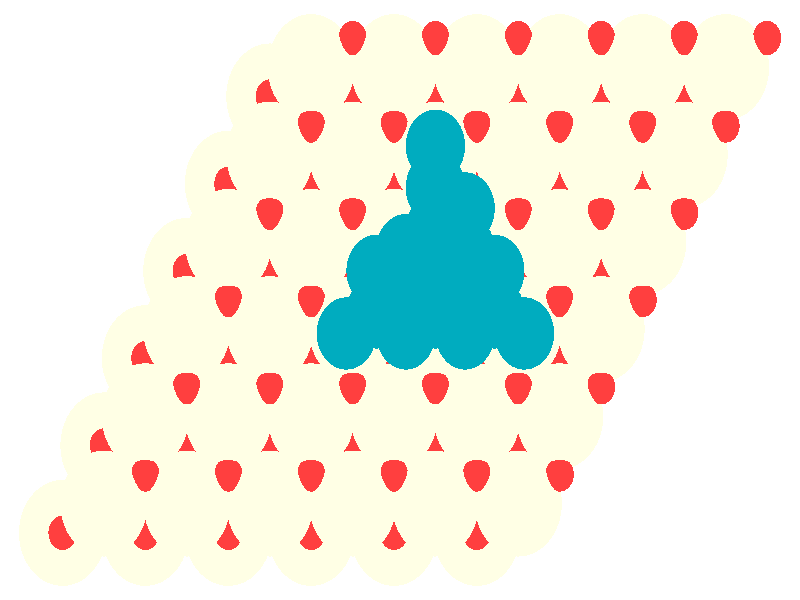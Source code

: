 #include "colors.inc"
#include "finish.inc"

global_settings {assumed_gamma 1 max_trace_level 6}
background {color White}
camera {orthographic
  right -37.48*x up 23.11*y
  direction 1.00*z
  location <0,0,50.00> look_at <0,0,0>}
light_source {<  2.00,   3.00,  40.00> color White
  area_light <0.70, 0, 0>, <0, 0.70, 0>, 3, 3
  adaptive 1 jitter}

#declare simple = finish {phong 0.7}
#declare pale = finish {ambient .5 diffuse .85 roughness .001 specular 0.200 }
#declare intermediate = finish {ambient 0.3 diffuse 0.6 specular 0.10 roughness 0.04 }
#declare vmd = finish {ambient .0 diffuse .65 phong 0.1 phong_size 40. specular 0.500 }
#declare jmol = finish {ambient .2 diffuse .6 specular 1 roughness .001 metallic}
#declare ase2 = finish {ambient 0.05 brilliance 3 diffuse 0.6 metallic specular 0.70 roughness 0.04 reflection 0.15}
#declare ase3 = finish {ambient .15 brilliance 2 diffuse .6 metallic specular 1. roughness .001 reflection .0}
#declare glass = finish {ambient .05 diffuse .3 specular 1. roughness .001}
#declare glass2 = finish {ambient .0 diffuse .3 specular 1. reflection .25 roughness .001}
#declare Rcell = 0.020;
#declare Rbond = 0.100;

#macro atom(LOC, R, COL, TRANS, FIN)
  sphere{LOC, R texture{pigment{color COL transmit TRANS} finish{FIN}}}
#end
#macro constrain(LOC, R, COL, TRANS FIN)
union{torus{R, Rcell rotate 45*z texture{pigment{color COL transmit TRANS} finish{FIN}}}
      torus{R, Rcell rotate -45*z texture{pigment{color COL transmit TRANS} finish{FIN}}}
      translate LOC}
#end

atom(<-15.81,  -8.97, -13.51>, 2.04, rgb <1.00, 1.00, 0.78>, 0.0, ase3) // #0 
atom(<-13.87,  -5.60, -13.51>, 2.04, rgb <1.00, 1.00, 0.78>, 0.0, ase3) // #1 
atom(<-11.93,  -8.97, -13.51>, 2.04, rgb <1.00, 1.00, 0.78>, 0.0, ase3) // #2 
atom(< -9.99,  -5.60, -13.51>, 2.04, rgb <1.00, 1.00, 0.78>, 0.0, ase3) // #3 
atom(< -9.99,  -7.84, -12.71>, 0.66, rgb <1.00, 0.05, 0.05>, 0.0, ase3) // #4 
atom(<-13.87,  -5.60, -11.13>, 0.66, rgb <1.00, 0.05, 0.05>, 0.0, ase3) // #5 
atom(< -8.04,  -4.48, -12.71>, 0.66, rgb <1.00, 0.05, 0.05>, 0.0, ase3) // #6 
atom(<-15.81,  -8.97, -11.13>, 0.66, rgb <1.00, 0.05, 0.05>, 0.0, ase3) // #7 
atom(<-13.87,  -7.84, -12.71>, 0.66, rgb <1.00, 0.05, 0.05>, 0.0, ase3) // #8 
atom(< -9.99,  -5.60, -11.13>, 0.66, rgb <1.00, 0.05, 0.05>, 0.0, ase3) // #9 
atom(<-11.93,  -4.48, -12.71>, 0.66, rgb <1.00, 0.05, 0.05>, 0.0, ase3) // #10 
atom(<-11.93,  -8.97, -11.13>, 0.66, rgb <1.00, 0.05, 0.05>, 0.0, ase3) // #11 
atom(< -8.04,  -4.48, -10.34>, 2.04, rgb <1.00, 1.00, 0.78>, 0.0, ase3) // #12 
atom(< -9.99,  -7.84, -10.34>, 2.04, rgb <1.00, 1.00, 0.78>, 0.0, ase3) // #13 
atom(<-11.93,  -4.48, -10.34>, 2.04, rgb <1.00, 1.00, 0.78>, 0.0, ase3) // #14 
atom(<-13.87,  -7.84, -10.34>, 2.04, rgb <1.00, 1.00, 0.78>, 0.0, ase3) // #15 
atom(< -9.99,  -3.36,  -9.54>, 0.66, rgb <1.00, 0.05, 0.05>, 0.0, ase3) // #16 
atom(<-11.93,  -6.72,  -9.54>, 0.66, rgb <1.00, 0.05, 0.05>, 0.0, ase3) // #17 
atom(< -6.10,  -3.36,  -9.54>, 0.66, rgb <1.00, 0.05, 0.05>, 0.0, ase3) // #18 
atom(< -8.04,  -6.72,  -9.54>, 0.66, rgb <1.00, 0.05, 0.05>, 0.0, ase3) // #19 
atom(<-11.93,  -2.24, -13.51>, 2.04, rgb <1.00, 1.00, 0.78>, 0.0, ase3) // #20 
atom(< -9.99,   1.12, -13.51>, 2.04, rgb <1.00, 1.00, 0.78>, 0.0, ase3) // #21 
atom(< -8.04,  -2.24, -13.51>, 2.04, rgb <1.00, 1.00, 0.78>, 0.0, ase3) // #22 
atom(< -6.10,   1.12, -13.51>, 2.04, rgb <1.00, 1.00, 0.78>, 0.0, ase3) // #23 
atom(< -6.10,  -1.12, -12.71>, 0.66, rgb <1.00, 0.05, 0.05>, 0.0, ase3) // #24 
atom(< -9.99,   1.12, -11.13>, 0.66, rgb <1.00, 0.05, 0.05>, 0.0, ase3) // #25 
atom(< -4.16,   2.24, -12.71>, 0.66, rgb <1.00, 0.05, 0.05>, 0.0, ase3) // #26 
atom(<-11.93,  -2.24, -11.13>, 0.66, rgb <1.00, 0.05, 0.05>, 0.0, ase3) // #27 
atom(< -9.99,  -1.12, -12.71>, 0.66, rgb <1.00, 0.05, 0.05>, 0.0, ase3) // #28 
atom(< -6.10,   1.12, -11.13>, 0.66, rgb <1.00, 0.05, 0.05>, 0.0, ase3) // #29 
atom(< -8.04,   2.24, -12.71>, 0.66, rgb <1.00, 0.05, 0.05>, 0.0, ase3) // #30 
atom(< -8.04,  -2.24, -11.13>, 0.66, rgb <1.00, 0.05, 0.05>, 0.0, ase3) // #31 
atom(< -4.16,   2.24, -10.34>, 2.04, rgb <1.00, 1.00, 0.78>, 0.0, ase3) // #32 
atom(< -6.10,  -1.12, -10.34>, 2.04, rgb <1.00, 1.00, 0.78>, 0.0, ase3) // #33 
atom(< -8.04,   2.24, -10.34>, 2.04, rgb <1.00, 1.00, 0.78>, 0.0, ase3) // #34 
atom(< -9.99,  -1.12, -10.34>, 2.04, rgb <1.00, 1.00, 0.78>, 0.0, ase3) // #35 
atom(< -6.10,   3.36,  -9.54>, 0.66, rgb <1.00, 0.05, 0.05>, 0.0, ase3) // #36 
atom(< -8.04,   0.00,  -9.54>, 0.66, rgb <1.00, 0.05, 0.05>, 0.0, ase3) // #37 
atom(< -2.22,   3.36,  -9.54>, 0.66, rgb <1.00, 0.05, 0.05>, 0.0, ase3) // #38 
atom(< -4.16,   0.00,  -9.54>, 0.66, rgb <1.00, 0.05, 0.05>, 0.0, ase3) // #39 
atom(< -8.04,   4.48, -13.51>, 2.04, rgb <1.00, 1.00, 0.78>, 0.0, ase3) // #40 
atom(< -6.10,   7.84, -13.51>, 2.04, rgb <1.00, 1.00, 0.78>, 0.0, ase3) // #41 
atom(< -4.16,   4.48, -13.51>, 2.04, rgb <1.00, 1.00, 0.78>, 0.0, ase3) // #42 
atom(< -2.22,   7.84, -13.51>, 2.04, rgb <1.00, 1.00, 0.78>, 0.0, ase3) // #43 
atom(< -2.22,   5.60, -12.71>, 0.66, rgb <1.00, 0.05, 0.05>, 0.0, ase3) // #44 
atom(< -6.10,   7.84, -11.13>, 0.66, rgb <1.00, 0.05, 0.05>, 0.0, ase3) // #45 
atom(< -0.28,   8.97, -12.71>, 0.66, rgb <1.00, 0.05, 0.05>, 0.0, ase3) // #46 
atom(< -8.04,   4.48, -11.13>, 0.66, rgb <1.00, 0.05, 0.05>, 0.0, ase3) // #47 
atom(< -6.10,   5.60, -12.71>, 0.66, rgb <1.00, 0.05, 0.05>, 0.0, ase3) // #48 
atom(< -2.22,   7.84, -11.13>, 0.66, rgb <1.00, 0.05, 0.05>, 0.0, ase3) // #49 
atom(< -4.16,   8.97, -12.71>, 0.66, rgb <1.00, 0.05, 0.05>, 0.0, ase3) // #50 
atom(< -4.16,   4.48, -11.13>, 0.66, rgb <1.00, 0.05, 0.05>, 0.0, ase3) // #51 
atom(< -0.28,   8.97, -10.34>, 2.04, rgb <1.00, 1.00, 0.78>, 0.0, ase3) // #52 
atom(< -2.22,   5.60, -10.34>, 2.04, rgb <1.00, 1.00, 0.78>, 0.0, ase3) // #53 
atom(< -4.16,   8.97, -10.34>, 2.04, rgb <1.00, 1.00, 0.78>, 0.0, ase3) // #54 
atom(< -6.10,   5.60, -10.34>, 2.04, rgb <1.00, 1.00, 0.78>, 0.0, ase3) // #55 
atom(< -2.22,  10.09,  -9.54>, 0.66, rgb <1.00, 0.05, 0.05>, 0.0, ase3) // #56 
atom(< -4.16,   6.72,  -9.54>, 0.66, rgb <1.00, 0.05, 0.05>, 0.0, ase3) // #57 
atom(<  1.66,  10.09,  -9.54>, 0.66, rgb <1.00, 0.05, 0.05>, 0.0, ase3) // #58 
atom(< -0.28,   6.72,  -9.54>, 0.66, rgb <1.00, 0.05, 0.05>, 0.0, ase3) // #59 
atom(< -8.04,  -8.97, -13.51>, 2.04, rgb <1.00, 1.00, 0.78>, 0.0, ase3) // #60 
atom(< -6.10,  -5.60, -13.51>, 2.04, rgb <1.00, 1.00, 0.78>, 0.0, ase3) // #61 
atom(< -4.16,  -8.97, -13.51>, 2.04, rgb <1.00, 1.00, 0.78>, 0.0, ase3) // #62 
atom(< -2.22,  -5.60, -13.51>, 2.04, rgb <1.00, 1.00, 0.78>, 0.0, ase3) // #63 
atom(< -2.22,  -7.84, -12.71>, 0.66, rgb <1.00, 0.05, 0.05>, 0.0, ase3) // #64 
atom(< -6.10,  -5.60, -11.13>, 0.66, rgb <1.00, 0.05, 0.05>, 0.0, ase3) // #65 
atom(< -0.28,  -4.48, -12.71>, 0.66, rgb <1.00, 0.05, 0.05>, 0.0, ase3) // #66 
atom(< -8.04,  -8.97, -11.13>, 0.66, rgb <1.00, 0.05, 0.05>, 0.0, ase3) // #67 
atom(< -6.10,  -7.84, -12.71>, 0.66, rgb <1.00, 0.05, 0.05>, 0.0, ase3) // #68 
atom(< -2.22,  -5.60, -11.13>, 0.66, rgb <1.00, 0.05, 0.05>, 0.0, ase3) // #69 
atom(< -4.16,  -4.48, -12.71>, 0.66, rgb <1.00, 0.05, 0.05>, 0.0, ase3) // #70 
atom(< -4.16,  -8.97, -11.13>, 0.66, rgb <1.00, 0.05, 0.05>, 0.0, ase3) // #71 
atom(< -0.28,  -4.48, -10.34>, 2.04, rgb <1.00, 1.00, 0.78>, 0.0, ase3) // #72 
atom(< -2.22,  -7.84, -10.34>, 2.04, rgb <1.00, 1.00, 0.78>, 0.0, ase3) // #73 
atom(< -4.16,  -4.48, -10.34>, 2.04, rgb <1.00, 1.00, 0.78>, 0.0, ase3) // #74 
atom(< -6.10,  -7.84, -10.34>, 2.04, rgb <1.00, 1.00, 0.78>, 0.0, ase3) // #75 
atom(< -2.22,  -3.36,  -9.54>, 0.66, rgb <1.00, 0.05, 0.05>, 0.0, ase3) // #76 
atom(< -4.16,  -6.72,  -9.54>, 0.66, rgb <1.00, 0.05, 0.05>, 0.0, ase3) // #77 
atom(<  1.66,  -3.36,  -9.54>, 0.66, rgb <1.00, 0.05, 0.05>, 0.0, ase3) // #78 
atom(< -0.28,  -6.72,  -9.54>, 0.66, rgb <1.00, 0.05, 0.05>, 0.0, ase3) // #79 
atom(< -4.16,  -2.24, -13.51>, 2.04, rgb <1.00, 1.00, 0.78>, 0.0, ase3) // #80 
atom(< -2.22,   1.12, -13.51>, 2.04, rgb <1.00, 1.00, 0.78>, 0.0, ase3) // #81 
atom(< -0.28,  -2.24, -13.51>, 2.04, rgb <1.00, 1.00, 0.78>, 0.0, ase3) // #82 
atom(<  1.66,   1.12, -13.51>, 2.04, rgb <1.00, 1.00, 0.78>, 0.0, ase3) // #83 
atom(<  1.66,  -1.12, -12.71>, 0.66, rgb <1.00, 0.05, 0.05>, 0.0, ase3) // #84 
atom(< -2.22,   1.12, -11.13>, 0.66, rgb <1.00, 0.05, 0.05>, 0.0, ase3) // #85 
atom(<  3.60,   2.24, -12.71>, 0.66, rgb <1.00, 0.05, 0.05>, 0.0, ase3) // #86 
atom(< -4.16,  -2.24, -11.13>, 0.66, rgb <1.00, 0.05, 0.05>, 0.0, ase3) // #87 
atom(< -2.22,  -1.12, -12.71>, 0.66, rgb <1.00, 0.05, 0.05>, 0.0, ase3) // #88 
atom(<  1.66,   1.12,  -9.08>, 0.66, rgb <1.00, 0.05, 0.05>, 0.0, ase3) // #89 
atom(< -0.28,   2.24, -12.71>, 0.66, rgb <1.00, 0.05, 0.05>, 0.0, ase3) // #90 
atom(< -0.28,  -2.24, -11.13>, 0.66, rgb <1.00, 0.05, 0.05>, 0.0, ase3) // #91 
atom(<  3.60,   2.24, -10.34>, 2.04, rgb <1.00, 1.00, 0.78>, 0.0, ase3) // #92 
atom(<  1.66,  -1.12, -10.34>, 2.04, rgb <1.00, 1.00, 0.78>, 0.0, ase3) // #93 
atom(< -0.28,   2.24, -10.34>, 2.04, rgb <1.00, 1.00, 0.78>, 0.0, ase3) // #94 
atom(< -2.22,  -1.12, -10.34>, 2.04, rgb <1.00, 1.00, 0.78>, 0.0, ase3) // #95 
atom(<  1.66,   3.36,  -9.54>, 0.66, rgb <1.00, 0.05, 0.05>, 0.0, ase3) // #96 
atom(< -0.28,   0.00,  -9.54>, 0.66, rgb <1.00, 0.05, 0.05>, 0.0, ase3) // #97 
atom(<  5.54,   3.36,  -9.54>, 0.66, rgb <1.00, 0.05, 0.05>, 0.0, ase3) // #98 
atom(<  3.60,   0.00,  -9.54>, 0.66, rgb <1.00, 0.05, 0.05>, 0.0, ase3) // #99 
atom(< -0.28,   4.48, -13.51>, 2.04, rgb <1.00, 1.00, 0.78>, 0.0, ase3) // #100 
atom(<  1.66,   7.84, -13.51>, 2.04, rgb <1.00, 1.00, 0.78>, 0.0, ase3) // #101 
atom(<  3.60,   4.48, -13.51>, 2.04, rgb <1.00, 1.00, 0.78>, 0.0, ase3) // #102 
atom(<  5.54,   7.84, -13.51>, 2.04, rgb <1.00, 1.00, 0.78>, 0.0, ase3) // #103 
atom(<  5.54,   5.60, -12.71>, 0.66, rgb <1.00, 0.05, 0.05>, 0.0, ase3) // #104 
atom(<  1.66,   7.84, -11.13>, 0.66, rgb <1.00, 0.05, 0.05>, 0.0, ase3) // #105 
atom(<  7.48,   8.97, -12.71>, 0.66, rgb <1.00, 0.05, 0.05>, 0.0, ase3) // #106 
atom(< -0.28,   4.48, -11.13>, 0.66, rgb <1.00, 0.05, 0.05>, 0.0, ase3) // #107 
atom(<  1.66,   5.60, -12.71>, 0.66, rgb <1.00, 0.05, 0.05>, 0.0, ase3) // #108 
atom(<  5.54,   7.84, -11.13>, 0.66, rgb <1.00, 0.05, 0.05>, 0.0, ase3) // #109 
atom(<  3.60,   8.97, -12.71>, 0.66, rgb <1.00, 0.05, 0.05>, 0.0, ase3) // #110 
atom(<  3.60,   4.48, -11.13>, 0.66, rgb <1.00, 0.05, 0.05>, 0.0, ase3) // #111 
atom(<  7.48,   8.97, -10.34>, 2.04, rgb <1.00, 1.00, 0.78>, 0.0, ase3) // #112 
atom(<  5.54,   5.60, -10.34>, 2.04, rgb <1.00, 1.00, 0.78>, 0.0, ase3) // #113 
atom(<  3.60,   8.97, -10.34>, 2.04, rgb <1.00, 1.00, 0.78>, 0.0, ase3) // #114 
atom(<  1.66,   5.60, -10.34>, 2.04, rgb <1.00, 1.00, 0.78>, 0.0, ase3) // #115 
atom(<  5.54,  10.09,  -9.54>, 0.66, rgb <1.00, 0.05, 0.05>, 0.0, ase3) // #116 
atom(<  3.60,   6.72,  -9.54>, 0.66, rgb <1.00, 0.05, 0.05>, 0.0, ase3) // #117 
atom(<  9.42,  10.09,  -9.54>, 0.66, rgb <1.00, 0.05, 0.05>, 0.0, ase3) // #118 
atom(<  7.48,   6.72,  -9.54>, 0.66, rgb <1.00, 0.05, 0.05>, 0.0, ase3) // #119 
atom(< -0.28,  -8.97, -13.51>, 2.04, rgb <1.00, 1.00, 0.78>, 0.0, ase3) // #120 
atom(<  1.66,  -5.60, -13.51>, 2.04, rgb <1.00, 1.00, 0.78>, 0.0, ase3) // #121 
atom(<  3.60,  -8.97, -13.51>, 2.04, rgb <1.00, 1.00, 0.78>, 0.0, ase3) // #122 
atom(<  5.54,  -5.60, -13.51>, 2.04, rgb <1.00, 1.00, 0.78>, 0.0, ase3) // #123 
atom(<  5.54,  -7.84, -12.71>, 0.66, rgb <1.00, 0.05, 0.05>, 0.0, ase3) // #124 
atom(<  1.66,  -5.60, -11.13>, 0.66, rgb <1.00, 0.05, 0.05>, 0.0, ase3) // #125 
atom(<  7.48,  -4.48, -12.71>, 0.66, rgb <1.00, 0.05, 0.05>, 0.0, ase3) // #126 
atom(< -0.28,  -8.97, -11.13>, 0.66, rgb <1.00, 0.05, 0.05>, 0.0, ase3) // #127 
atom(<  1.66,  -7.84, -12.71>, 0.66, rgb <1.00, 0.05, 0.05>, 0.0, ase3) // #128 
atom(<  5.54,  -5.60, -11.13>, 0.66, rgb <1.00, 0.05, 0.05>, 0.0, ase3) // #129 
atom(<  3.60,  -4.48, -12.71>, 0.66, rgb <1.00, 0.05, 0.05>, 0.0, ase3) // #130 
atom(<  3.60,  -8.97, -11.13>, 0.66, rgb <1.00, 0.05, 0.05>, 0.0, ase3) // #131 
atom(<  7.48,  -4.48, -10.34>, 2.04, rgb <1.00, 1.00, 0.78>, 0.0, ase3) // #132 
atom(<  5.54,  -7.84, -10.34>, 2.04, rgb <1.00, 1.00, 0.78>, 0.0, ase3) // #133 
atom(<  3.60,  -4.48, -10.34>, 2.04, rgb <1.00, 1.00, 0.78>, 0.0, ase3) // #134 
atom(<  1.66,  -7.84, -10.34>, 2.04, rgb <1.00, 1.00, 0.78>, 0.0, ase3) // #135 
atom(<  5.54,  -3.36,  -9.54>, 0.66, rgb <1.00, 0.05, 0.05>, 0.0, ase3) // #136 
atom(<  3.60,  -6.72,  -9.54>, 0.66, rgb <1.00, 0.05, 0.05>, 0.0, ase3) // #137 
atom(<  9.42,  -3.36,  -9.54>, 0.66, rgb <1.00, 0.05, 0.05>, 0.0, ase3) // #138 
atom(<  7.48,  -6.72,  -9.54>, 0.66, rgb <1.00, 0.05, 0.05>, 0.0, ase3) // #139 
atom(<  3.60,  -2.24, -13.51>, 2.04, rgb <1.00, 1.00, 0.78>, 0.0, ase3) // #140 
atom(<  5.54,   1.12, -13.51>, 2.04, rgb <1.00, 1.00, 0.78>, 0.0, ase3) // #141 
atom(<  7.48,  -2.24, -13.51>, 2.04, rgb <1.00, 1.00, 0.78>, 0.0, ase3) // #142 
atom(<  9.42,   1.12, -13.51>, 2.04, rgb <1.00, 1.00, 0.78>, 0.0, ase3) // #143 
atom(<  9.42,  -1.12, -12.71>, 0.66, rgb <1.00, 0.05, 0.05>, 0.0, ase3) // #144 
atom(<  5.54,   1.12, -11.13>, 0.66, rgb <1.00, 0.05, 0.05>, 0.0, ase3) // #145 
atom(< 11.37,   2.24, -12.71>, 0.66, rgb <1.00, 0.05, 0.05>, 0.0, ase3) // #146 
atom(<  3.60,  -2.24, -11.13>, 0.66, rgb <1.00, 0.05, 0.05>, 0.0, ase3) // #147 
atom(<  5.54,  -1.12, -12.71>, 0.66, rgb <1.00, 0.05, 0.05>, 0.0, ase3) // #148 
atom(<  9.42,   1.12, -11.13>, 0.66, rgb <1.00, 0.05, 0.05>, 0.0, ase3) // #149 
atom(<  7.48,   2.24, -12.71>, 0.66, rgb <1.00, 0.05, 0.05>, 0.0, ase3) // #150 
atom(<  7.48,  -2.24, -11.13>, 0.66, rgb <1.00, 0.05, 0.05>, 0.0, ase3) // #151 
atom(< 11.37,   2.24, -10.34>, 2.04, rgb <1.00, 1.00, 0.78>, 0.0, ase3) // #152 
atom(<  9.42,  -1.12, -10.34>, 2.04, rgb <1.00, 1.00, 0.78>, 0.0, ase3) // #153 
atom(<  7.48,   2.24, -10.34>, 2.04, rgb <1.00, 1.00, 0.78>, 0.0, ase3) // #154 
atom(<  5.54,  -1.12, -10.34>, 2.04, rgb <1.00, 1.00, 0.78>, 0.0, ase3) // #155 
atom(<  9.42,   3.36,  -9.54>, 0.66, rgb <1.00, 0.05, 0.05>, 0.0, ase3) // #156 
atom(<  7.48,   0.00,  -9.54>, 0.66, rgb <1.00, 0.05, 0.05>, 0.0, ase3) // #157 
atom(< 13.31,   3.36,  -9.54>, 0.66, rgb <1.00, 0.05, 0.05>, 0.0, ase3) // #158 
atom(< 11.37,   0.00,  -9.54>, 0.66, rgb <1.00, 0.05, 0.05>, 0.0, ase3) // #159 
atom(<  7.48,   4.48, -13.51>, 2.04, rgb <1.00, 1.00, 0.78>, 0.0, ase3) // #160 
atom(<  9.42,   7.84, -13.51>, 2.04, rgb <1.00, 1.00, 0.78>, 0.0, ase3) // #161 
atom(< 11.37,   4.48, -13.51>, 2.04, rgb <1.00, 1.00, 0.78>, 0.0, ase3) // #162 
atom(< 13.31,   7.84, -13.51>, 2.04, rgb <1.00, 1.00, 0.78>, 0.0, ase3) // #163 
atom(< 13.31,   5.60, -12.71>, 0.66, rgb <1.00, 0.05, 0.05>, 0.0, ase3) // #164 
atom(<  9.42,   7.84, -11.13>, 0.66, rgb <1.00, 0.05, 0.05>, 0.0, ase3) // #165 
atom(< 15.25,   8.97, -12.71>, 0.66, rgb <1.00, 0.05, 0.05>, 0.0, ase3) // #166 
atom(<  7.48,   4.48, -11.13>, 0.66, rgb <1.00, 0.05, 0.05>, 0.0, ase3) // #167 
atom(<  9.42,   5.60, -12.71>, 0.66, rgb <1.00, 0.05, 0.05>, 0.0, ase3) // #168 
atom(< 13.31,   7.84, -11.13>, 0.66, rgb <1.00, 0.05, 0.05>, 0.0, ase3) // #169 
atom(< 11.37,   8.97, -12.71>, 0.66, rgb <1.00, 0.05, 0.05>, 0.0, ase3) // #170 
atom(< 11.37,   4.48, -11.13>, 0.66, rgb <1.00, 0.05, 0.05>, 0.0, ase3) // #171 
atom(< 15.25,   8.97, -10.34>, 2.04, rgb <1.00, 1.00, 0.78>, 0.0, ase3) // #172 
atom(< 13.31,   5.60, -10.34>, 2.04, rgb <1.00, 1.00, 0.78>, 0.0, ase3) // #173 
atom(< 11.37,   8.97, -10.34>, 2.04, rgb <1.00, 1.00, 0.78>, 0.0, ase3) // #174 
atom(<  9.42,   5.60, -10.34>, 2.04, rgb <1.00, 1.00, 0.78>, 0.0, ase3) // #175 
atom(< 13.31,  10.09,  -9.54>, 0.66, rgb <1.00, 0.05, 0.05>, 0.0, ase3) // #176 
atom(< 11.37,   6.72,  -9.54>, 0.66, rgb <1.00, 0.05, 0.05>, 0.0, ase3) // #177 
atom(< 17.19,  10.09,  -9.54>, 0.66, rgb <1.00, 0.05, 0.05>, 0.0, ase3) // #178 
atom(< 15.25,   6.72,  -9.54>, 0.66, rgb <1.00, 0.05, 0.05>, 0.0, ase3) // #179 
atom(<  1.66,   1.12,  -6.81>, 1.39, rgb <0.00, 0.41, 0.52>, 0.0, ase3) // #180 
atom(<  4.44,   1.12,  -6.81>, 1.39, rgb <0.00, 0.41, 0.52>, 0.0, ase3) // #181 
atom(<  3.05,   3.53,  -6.81>, 1.39, rgb <0.00, 0.41, 0.52>, 0.0, ase3) // #182 
atom(<  1.66,   5.94,  -6.81>, 1.39, rgb <0.00, 0.41, 0.52>, 0.0, ase3) // #183 
atom(<  3.05,  -1.29,  -6.81>, 1.39, rgb <0.00, 0.41, 0.52>, 0.0, ase3) // #184 
atom(<  5.83,  -1.29,  -6.81>, 1.39, rgb <0.00, 0.41, 0.52>, 0.0, ase3) // #185 
atom(< -1.12,   1.12,  -6.81>, 1.39, rgb <0.00, 0.41, 0.52>, 0.0, ase3) // #186 
atom(<  0.27,  -1.29,  -6.81>, 1.39, rgb <0.00, 0.41, 0.52>, 0.0, ase3) // #187 
atom(< -2.51,  -1.29,  -6.81>, 1.39, rgb <0.00, 0.41, 0.52>, 0.0, ase3) // #188 
atom(<  1.66,   4.33,  -4.54>, 1.39, rgb <0.00, 0.41, 0.52>, 0.0, ase3) // #189 
atom(<  0.27,   1.92,  -4.54>, 1.39, rgb <0.00, 0.41, 0.52>, 0.0, ase3) // #190 
atom(<  3.05,   1.92,  -4.54>, 1.39, rgb <0.00, 0.41, 0.52>, 0.0, ase3) // #191 
atom(< -1.12,  -0.48,  -4.54>, 1.39, rgb <0.00, 0.41, 0.52>, 0.0, ase3) // #192 
atom(<  1.66,  -0.48,  -4.54>, 1.39, rgb <0.00, 0.41, 0.52>, 0.0, ase3) // #193 
atom(<  4.44,  -0.48,  -4.54>, 1.39, rgb <0.00, 0.41, 0.52>, 0.0, ase3) // #194 
atom(<  1.66,   2.73,  -2.27>, 1.39, rgb <0.00, 0.41, 0.52>, 0.0, ase3) // #195 
atom(<  0.27,   0.32,  -2.27>, 1.39, rgb <0.00, 0.41, 0.52>, 0.0, ase3) // #196 
atom(<  3.05,   0.32,  -2.27>, 1.39, rgb <0.00, 0.41, 0.52>, 0.0, ase3) // #197 
atom(<  1.66,   1.12,   0.00>, 1.39, rgb <0.00, 0.41, 0.52>, 0.0, ase3) // #198 
